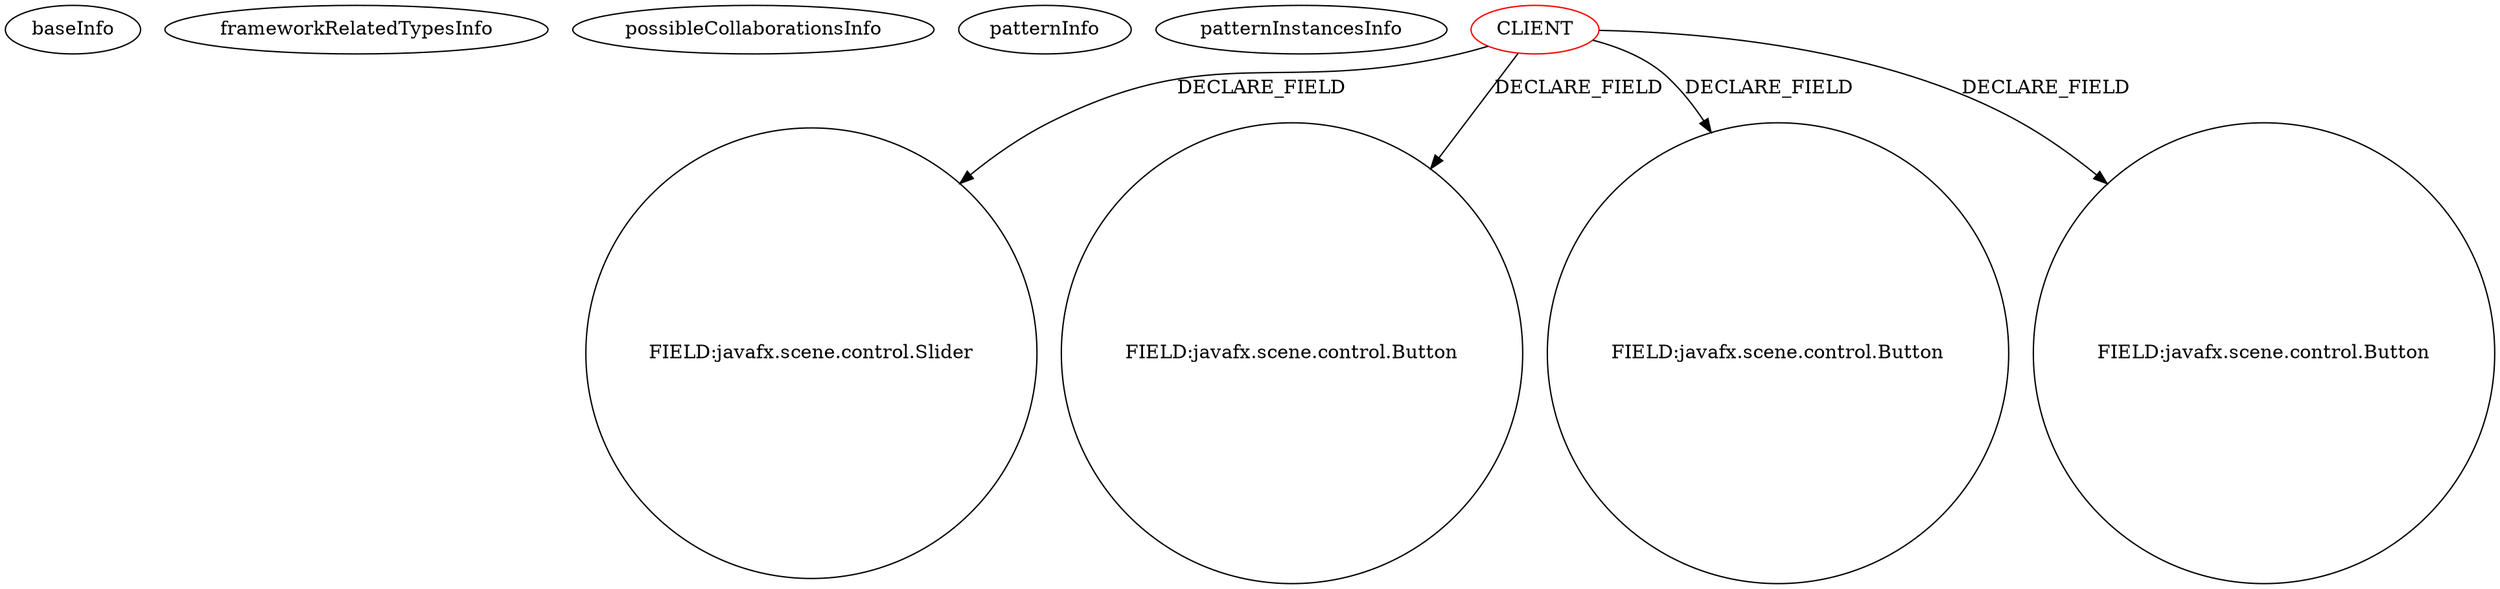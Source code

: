 digraph {
baseInfo[graphId=1217,category="pattern",isAnonymous=false,possibleRelation=false]
frameworkRelatedTypesInfo[]
possibleCollaborationsInfo[]
patternInfo[frequency=9.0,patternRootClient=0]
patternInstancesInfo[0="dony1990-ProsDesktop~/dony1990-ProsDesktop/ProsDesktop-master/src/nicon/NiconDesktop/guifx/Plugins/PluginsController.java~PluginsController~2568",1="candybibby-Snake~/candybibby-Snake/Snake-master/src/graphicsJavaFX/Controller.java~Controller~2239",2="Technius-Starbound-Mod-Toolkit~/Technius-Starbound-Mod-Toolkit/Starbound-Mod-Toolkit-master/src/main/java/co/technius/starboundmodtoolkit/utilui/SwappableNodePane.java~SwappableNodePane~1458",3="if12b051-SWP_Paint~/if12b051-SWP_Paint/SWP_Paint-master/SWP_Paint/src/gui/MainController.java~MainController~3089",4="soonzsoonz-QuickFoot~/soonzsoonz-QuickFoot/QuickFoot-master/src/application/FXMLAdoptionController.java~FXMLAdoptionController~4247",5="DOOOOOM-jmpd-shared~/DOOOOOM-jmpd-shared/jmpd-shared-master/src/dooooom/jmpd/client/gui/javafx/MainViewController.java~MainViewController~294",6="MasterGlaISTIC-aocproject~/MasterGlaISTIC-aocproject/aocproject-master/metronome/src/main/java/fr/istic/aocproject/ihm/IHMController.java~IHMController~898",7="Tsaru-Java-MP3-Visualizations~/Tsaru-Java-MP3-Visualizations/Java-MP3-Visualizations-master/mp3 Visualization/src/VisualizationInterface.java~VisualizationInterface~1511",8="didygo-gce-display~/didygo-gce-display/gce-display-master/src/proto1/DashBoard.java~DashBoard~2407"]
78[label="FIELD:javafx.scene.control.Slider",vertexType="FIELD_DECLARATION",isFrameworkType=false,shape=circle]
0[label="CLIENT",vertexType="ROOT_CLIENT_CLASS_DECLARATION",isFrameworkType=false,color=red]
12[label="FIELD:javafx.scene.control.Button",vertexType="FIELD_DECLARATION",isFrameworkType=false,shape=circle]
18[label="FIELD:javafx.scene.control.Button",vertexType="FIELD_DECLARATION",isFrameworkType=false,shape=circle]
60[label="FIELD:javafx.scene.control.Button",vertexType="FIELD_DECLARATION",isFrameworkType=false,shape=circle]
0->12[label="DECLARE_FIELD"]
0->18[label="DECLARE_FIELD"]
0->78[label="DECLARE_FIELD"]
0->60[label="DECLARE_FIELD"]
}
